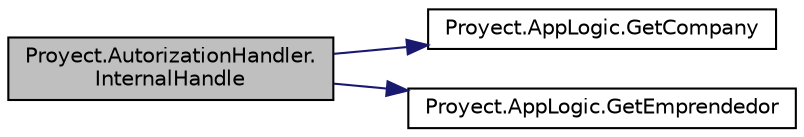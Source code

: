 digraph "Proyect.AutorizationHandler.InternalHandle"
{
 // INTERACTIVE_SVG=YES
 // LATEX_PDF_SIZE
  edge [fontname="Helvetica",fontsize="10",labelfontname="Helvetica",labelfontsize="10"];
  node [fontname="Helvetica",fontsize="10",shape=record];
  rankdir="LR";
  Node1 [label="Proyect.AutorizationHandler.\lInternalHandle",height=0.2,width=0.4,color="black", fillcolor="grey75", style="filled", fontcolor="black",tooltip="Procesa el mensaje \"/registrar\" y retorna flase; retorna true en caso contrario."];
  Node1 -> Node2 [color="midnightblue",fontsize="10",style="solid",fontname="Helvetica"];
  Node2 [label="Proyect.AppLogic.GetCompany",height=0.2,width=0.4,color="black", fillcolor="white", style="filled",URL="$classProyect_1_1AppLogic.html#a1c920c1201dd6a6882c4c3e0a1286bb9",tooltip="Obtiene la compania mediente el id de usuario ingresado. Como AppLogic tiene la lista de copanias,..."];
  Node1 -> Node3 [color="midnightblue",fontsize="10",style="solid",fontname="Helvetica"];
  Node3 [label="Proyect.AppLogic.GetEmprendedor",height=0.2,width=0.4,color="black", fillcolor="white", style="filled",URL="$classProyect_1_1AppLogic.html#aa2f58473e2f2b26f891f38d6af67d3ec",tooltip="Obtiene el emprendedor mediante el ingreso de un id de usuario. Como AppLogic tiene la lista de empre..."];
}

